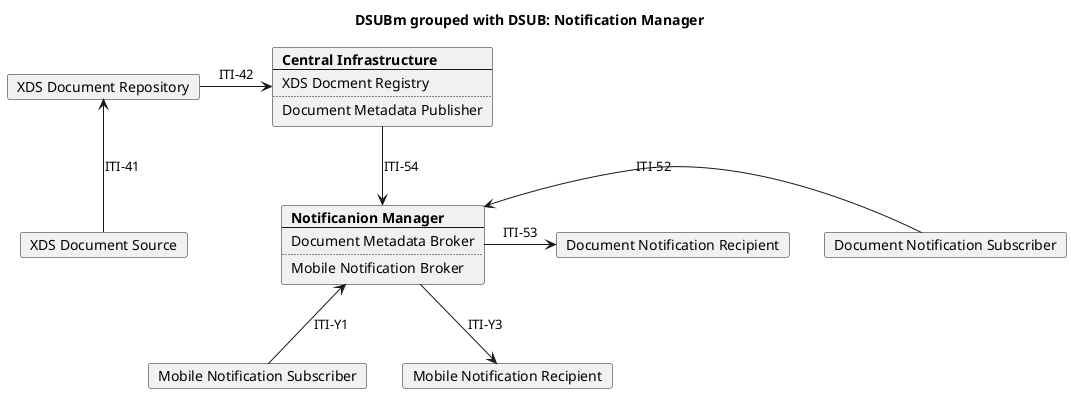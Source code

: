 @startuml
skinparam svgDimensionStyle false
skinparam componentStyle rectangle

hide footbox
title "DSUBm grouped with DSUB: Notification Manager" 

card "XDS Document Source" as Source
card "XDS Document Repository" as Repo

card  Central [
  <b>Central Infrastructure
  ----
  XDS Docment Registry
  ....
  Document Metadata Publisher
]

card Broker [
  <b>Notificanion Manager
  ----
  Document Metadata Broker
  ....
  Mobile Notification Broker
]

card "Document Notification Subscriber" as DSUB_Subsciber 
card "Document Notification Recipient" as DSUB_Recipient 

card "Mobile Notification Subscriber" as DSUBm_Subsciber 
card "Mobile Notification Recipient" as DSUBm_Recipient 

DSUBm_Subsciber -u-> Broker: ITI-Y1

Source -u-> Repo: ITI-41
Repo -r-> Central: ITI-42
Central -d-> Broker: ITI-54


DSUB_Subsciber -l->Broker: ITI-52
Broker-r-> DSUB_Recipient: ITI-53
Broker -d-> DSUBm_Recipient: ITI-Y3



@enduml